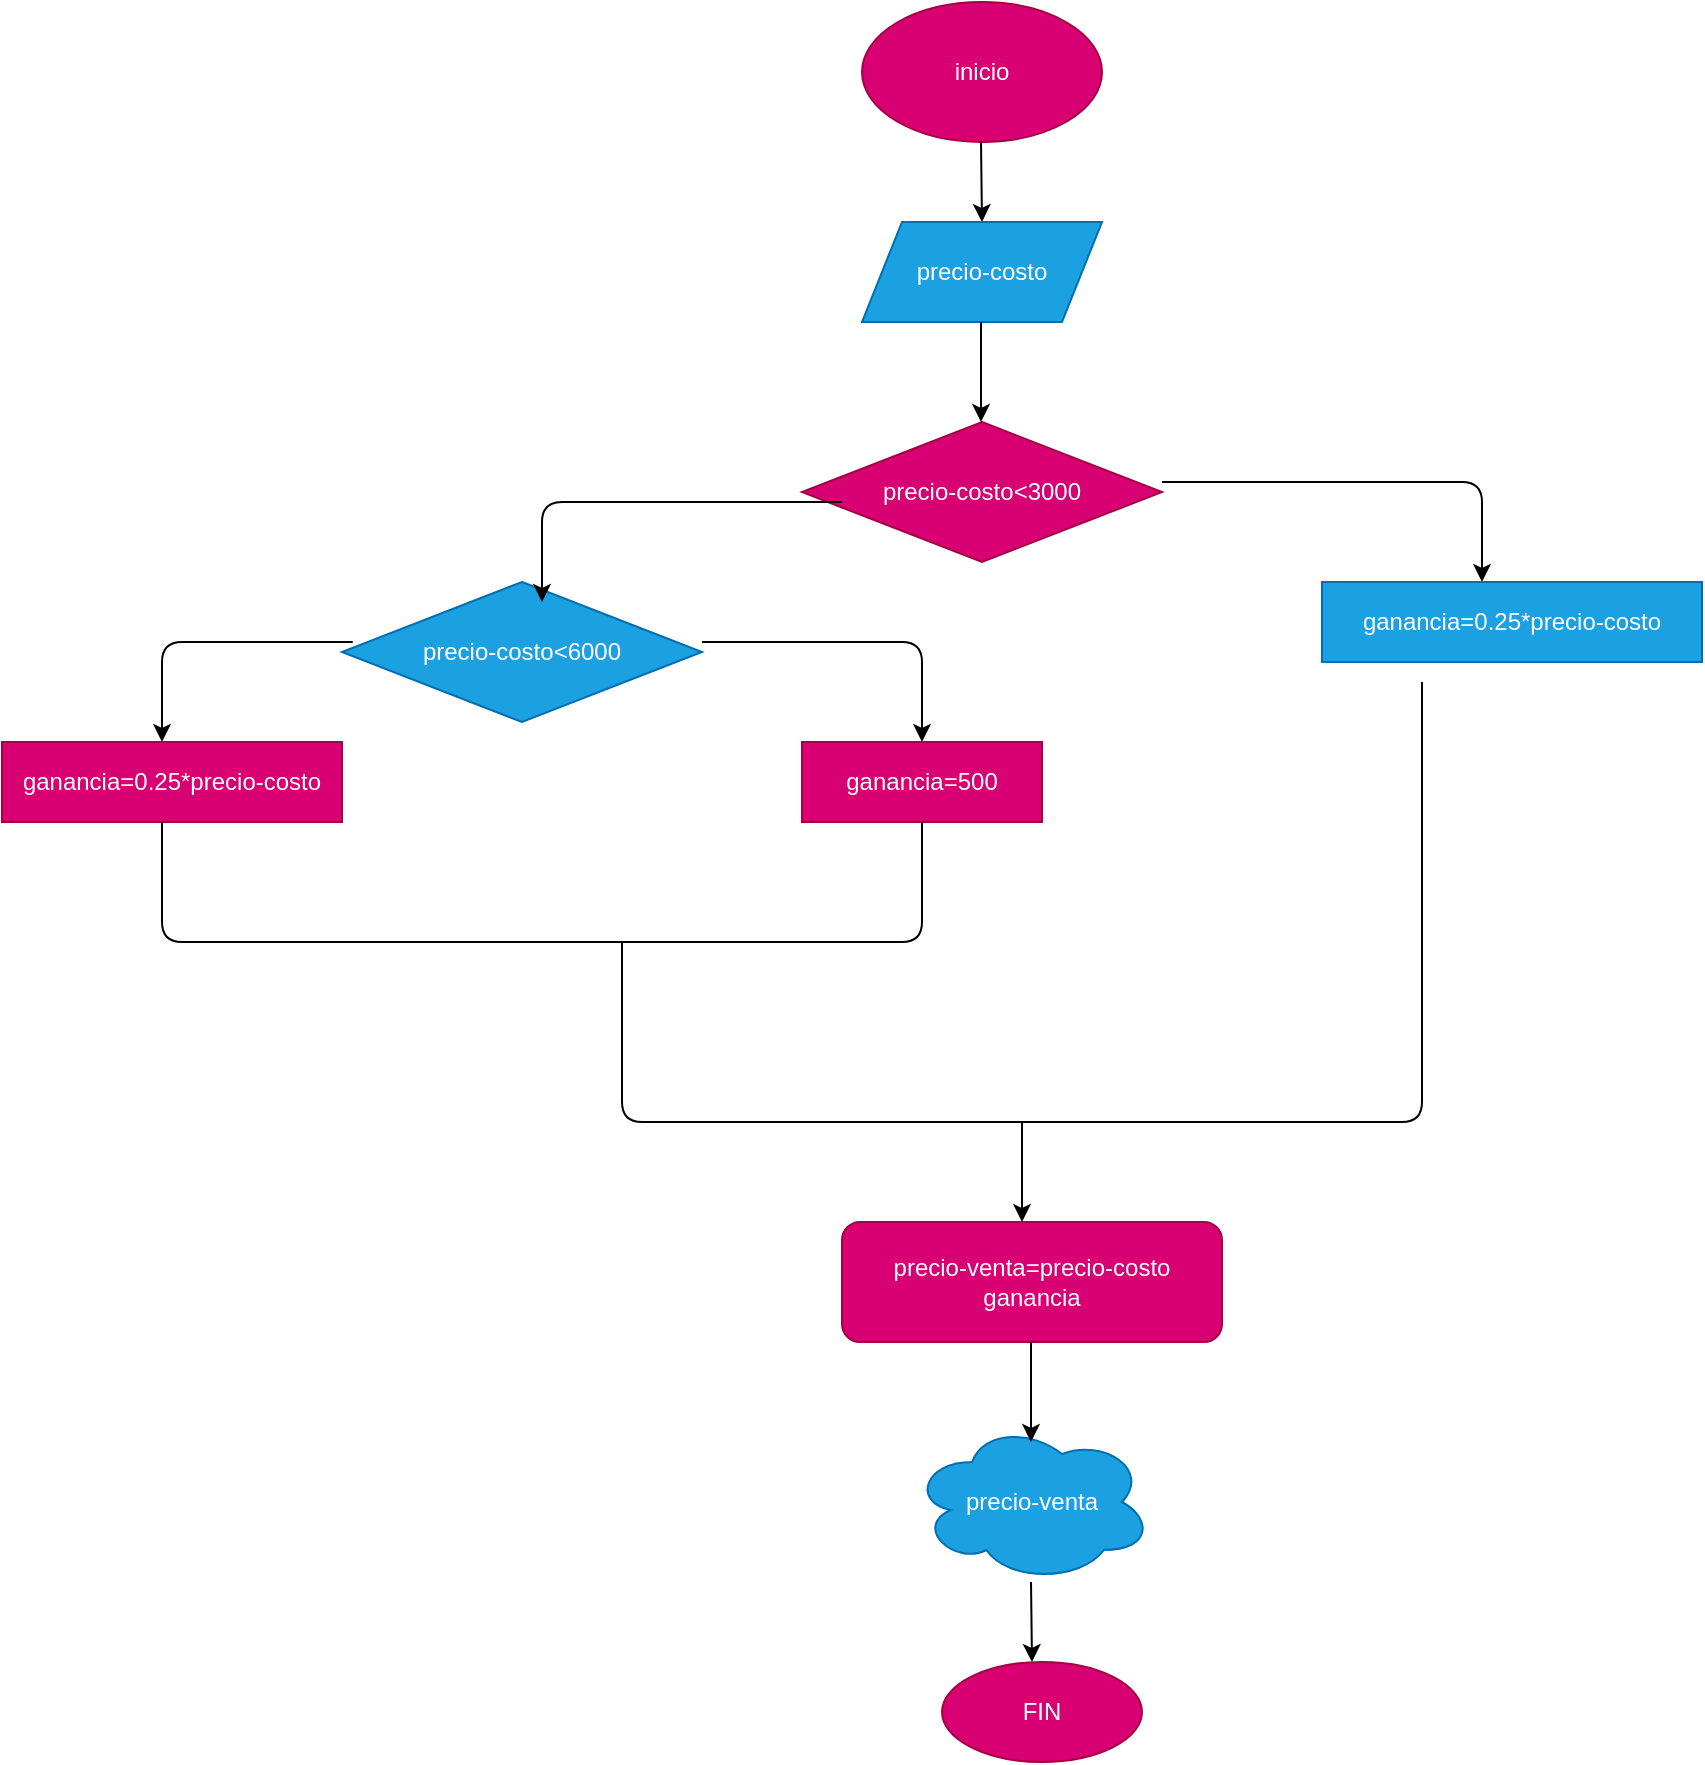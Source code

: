 <mxfile>
    <diagram id="zNyRbz801_aKNOCVIqsw" name="Página-1">
        <mxGraphModel dx="1403" dy="411" grid="1" gridSize="10" guides="1" tooltips="1" connect="1" arrows="1" fold="1" page="1" pageScale="1" pageWidth="827" pageHeight="1169" math="0" shadow="0">
            <root>
                <mxCell id="0"/>
                <mxCell id="1" parent="0"/>
                <mxCell id="2" value="inicio" style="ellipse;whiteSpace=wrap;html=1;fillColor=#d80073;fontColor=#ffffff;strokeColor=#A50040;" vertex="1" parent="1">
                    <mxGeometry x="220" y="10" width="120" height="70" as="geometry"/>
                </mxCell>
                <mxCell id="3" value="" style="endArrow=classic;html=1;" edge="1" parent="1">
                    <mxGeometry width="50" height="50" relative="1" as="geometry">
                        <mxPoint x="279.5" y="80" as="sourcePoint"/>
                        <mxPoint x="280" y="120" as="targetPoint"/>
                    </mxGeometry>
                </mxCell>
                <mxCell id="4" value="precio-costo" style="shape=parallelogram;perimeter=parallelogramPerimeter;whiteSpace=wrap;html=1;fixedSize=1;fillColor=#1ba1e2;fontColor=#ffffff;strokeColor=#006EAF;" vertex="1" parent="1">
                    <mxGeometry x="220" y="120" width="120" height="50" as="geometry"/>
                </mxCell>
                <mxCell id="5" value="precio-costo&amp;lt;3000" style="rhombus;whiteSpace=wrap;html=1;fillColor=#d80073;fontColor=#ffffff;strokeColor=#A50040;" vertex="1" parent="1">
                    <mxGeometry x="190" y="220" width="180" height="70" as="geometry"/>
                </mxCell>
                <mxCell id="6" value="" style="endArrow=classic;html=1;" edge="1" parent="1">
                    <mxGeometry width="50" height="50" relative="1" as="geometry">
                        <mxPoint x="279.5" y="170" as="sourcePoint"/>
                        <mxPoint x="279.5" y="220" as="targetPoint"/>
                    </mxGeometry>
                </mxCell>
                <mxCell id="7" value="" style="endArrow=classic;html=1;" edge="1" parent="1">
                    <mxGeometry width="50" height="50" relative="1" as="geometry">
                        <mxPoint x="370" y="250" as="sourcePoint"/>
                        <mxPoint x="530" y="300" as="targetPoint"/>
                        <Array as="points">
                            <mxPoint x="460" y="250"/>
                            <mxPoint x="500" y="250"/>
                            <mxPoint x="530" y="250"/>
                        </Array>
                    </mxGeometry>
                </mxCell>
                <mxCell id="9" value="" style="endArrow=classic;html=1;" edge="1" parent="1">
                    <mxGeometry width="50" height="50" relative="1" as="geometry">
                        <mxPoint x="-50" y="330" as="sourcePoint"/>
                        <mxPoint x="-130" y="380" as="targetPoint"/>
                        <Array as="points">
                            <mxPoint x="-30" y="330"/>
                            <mxPoint x="-130" y="330"/>
                        </Array>
                    </mxGeometry>
                </mxCell>
                <mxCell id="10" value="precio-costo&amp;lt;6000" style="rhombus;whiteSpace=wrap;html=1;fillColor=#1ba1e2;fontColor=#ffffff;strokeColor=#006EAF;" vertex="1" parent="1">
                    <mxGeometry x="-40" y="300" width="180" height="70" as="geometry"/>
                </mxCell>
                <mxCell id="11" value="ganancia=0.25*precio-costo" style="rounded=0;whiteSpace=wrap;html=1;fillColor=#1ba1e2;fontColor=#ffffff;strokeColor=#006EAF;" vertex="1" parent="1">
                    <mxGeometry x="450" y="300" width="190" height="40" as="geometry"/>
                </mxCell>
                <mxCell id="12" value="" style="endArrow=classic;html=1;" edge="1" parent="1">
                    <mxGeometry width="50" height="50" relative="1" as="geometry">
                        <mxPoint x="140" y="330" as="sourcePoint"/>
                        <mxPoint x="250" y="380" as="targetPoint"/>
                        <Array as="points">
                            <mxPoint x="180" y="330"/>
                            <mxPoint x="220" y="330"/>
                            <mxPoint x="250" y="330"/>
                        </Array>
                    </mxGeometry>
                </mxCell>
                <mxCell id="13" value="" style="endArrow=classic;html=1;" edge="1" parent="1">
                    <mxGeometry width="50" height="50" relative="1" as="geometry">
                        <mxPoint x="210" y="260" as="sourcePoint"/>
                        <mxPoint x="60" y="310" as="targetPoint"/>
                        <Array as="points">
                            <mxPoint x="160" y="260"/>
                            <mxPoint x="60" y="260"/>
                        </Array>
                    </mxGeometry>
                </mxCell>
                <mxCell id="14" value="ganancia=0.25*precio-costo" style="rounded=0;whiteSpace=wrap;html=1;fillColor=#d80073;fontColor=#ffffff;strokeColor=#A50040;" vertex="1" parent="1">
                    <mxGeometry x="-210" y="380" width="170" height="40" as="geometry"/>
                </mxCell>
                <mxCell id="15" value="ganancia=500" style="rounded=0;whiteSpace=wrap;html=1;fillColor=#d80073;fontColor=#ffffff;strokeColor=#A50040;" vertex="1" parent="1">
                    <mxGeometry x="190" y="380" width="120" height="40" as="geometry"/>
                </mxCell>
                <mxCell id="16" value="" style="endArrow=none;html=1;" edge="1" parent="1">
                    <mxGeometry width="50" height="50" relative="1" as="geometry">
                        <mxPoint x="-130" y="420" as="sourcePoint"/>
                        <mxPoint x="90" y="480" as="targetPoint"/>
                        <Array as="points">
                            <mxPoint x="-130" y="480"/>
                            <mxPoint x="-110" y="480"/>
                            <mxPoint x="-70" y="480"/>
                        </Array>
                    </mxGeometry>
                </mxCell>
                <mxCell id="17" value="" style="endArrow=none;html=1;" edge="1" parent="1">
                    <mxGeometry width="50" height="50" relative="1" as="geometry">
                        <mxPoint x="90" y="480" as="sourcePoint"/>
                        <mxPoint x="250" y="420" as="targetPoint"/>
                        <Array as="points">
                            <mxPoint x="170" y="480"/>
                            <mxPoint x="250" y="480"/>
                        </Array>
                    </mxGeometry>
                </mxCell>
                <mxCell id="19" value="" style="endArrow=none;html=1;" edge="1" parent="1">
                    <mxGeometry width="50" height="50" relative="1" as="geometry">
                        <mxPoint x="100" y="480" as="sourcePoint"/>
                        <mxPoint x="500" y="350" as="targetPoint"/>
                        <Array as="points">
                            <mxPoint x="100" y="570"/>
                            <mxPoint x="150" y="570"/>
                            <mxPoint x="340" y="570"/>
                            <mxPoint x="500" y="570"/>
                        </Array>
                    </mxGeometry>
                </mxCell>
                <mxCell id="20" value="" style="endArrow=classic;html=1;" edge="1" parent="1">
                    <mxGeometry width="50" height="50" relative="1" as="geometry">
                        <mxPoint x="300" y="570" as="sourcePoint"/>
                        <mxPoint x="300" y="620" as="targetPoint"/>
                    </mxGeometry>
                </mxCell>
                <mxCell id="21" value="precio-venta=precio-costo&lt;br&gt;ganancia" style="rounded=1;whiteSpace=wrap;html=1;fillColor=#d80073;fontColor=#ffffff;strokeColor=#A50040;" vertex="1" parent="1">
                    <mxGeometry x="210" y="620" width="190" height="60" as="geometry"/>
                </mxCell>
                <mxCell id="22" value="precio-venta" style="ellipse;shape=cloud;whiteSpace=wrap;html=1;fillColor=#1ba1e2;fontColor=#ffffff;strokeColor=#006EAF;" vertex="1" parent="1">
                    <mxGeometry x="245" y="720" width="120" height="80" as="geometry"/>
                </mxCell>
                <mxCell id="23" value="" style="endArrow=classic;html=1;" edge="1" parent="1">
                    <mxGeometry width="50" height="50" relative="1" as="geometry">
                        <mxPoint x="304.5" y="680" as="sourcePoint"/>
                        <mxPoint x="304.5" y="730" as="targetPoint"/>
                    </mxGeometry>
                </mxCell>
                <mxCell id="26" value="" style="endArrow=classic;html=1;" edge="1" parent="1">
                    <mxGeometry width="50" height="50" relative="1" as="geometry">
                        <mxPoint x="304.5" y="800" as="sourcePoint"/>
                        <mxPoint x="305" y="840" as="targetPoint"/>
                    </mxGeometry>
                </mxCell>
                <mxCell id="27" value="FIN" style="ellipse;whiteSpace=wrap;html=1;fillColor=#d80073;fontColor=#ffffff;strokeColor=#A50040;" vertex="1" parent="1">
                    <mxGeometry x="260" y="840" width="100" height="50" as="geometry"/>
                </mxCell>
            </root>
        </mxGraphModel>
    </diagram>
</mxfile>